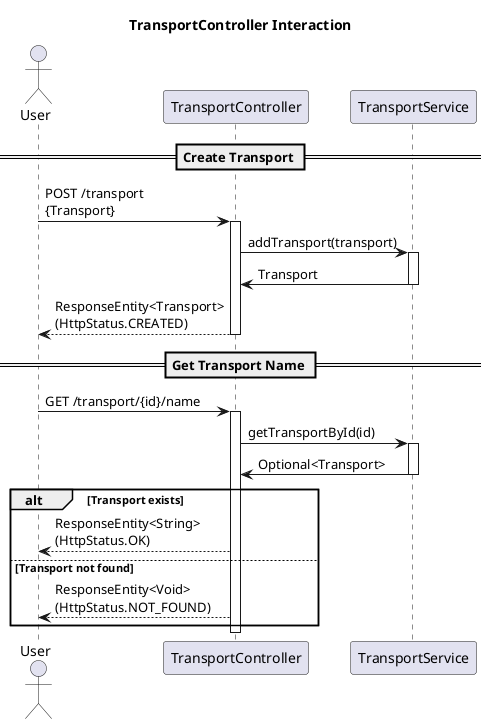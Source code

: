 @startuml

title TransportController Interaction

actor User

participant "TransportController" as Controller
participant "TransportService" as Service

== Create Transport ==
User -> Controller : POST /transport\n{Transport}
activate Controller
Controller -> Service : addTransport(transport)
activate Service
Service -> Controller : Transport
deactivate Service
Controller --> User : ResponseEntity<Transport>\n(HttpStatus.CREATED)
deactivate Controller

== Get Transport Name ==
User -> Controller : GET /transport/{id}/name
activate Controller
Controller -> Service : getTransportById(id)
activate Service
Service -> Controller : Optional<Transport>
deactivate Service
alt Transport exists
    Controller --> User : ResponseEntity<String>\n(HttpStatus.OK)
else Transport not found
    Controller --> User : ResponseEntity<Void>\n(HttpStatus.NOT_FOUND)
end
deactivate Controller

@enduml
